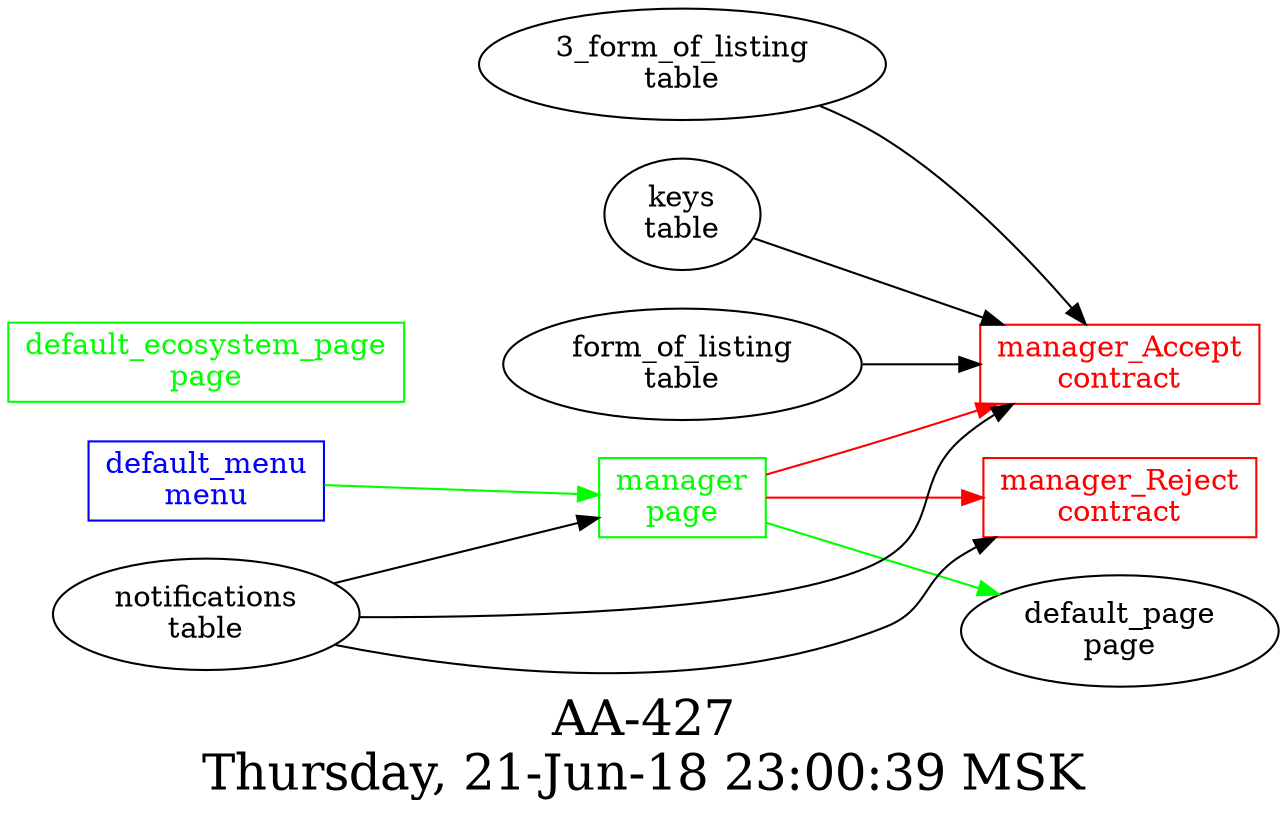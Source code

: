 digraph G {
graph [
  fontsize="24";
  label="AA-427\nThursday, 21-Jun-18 23:00:39 MSK";
  nojustify=true;
  ordering=out;
  rankdir=LR;
  size="30";
];
"default_menu\nmenu" -> "manager\npage"  [ color=green ]
"default_menu\nmenu" [color=blue, fontcolor=blue, group=menus, shape=record];
"default_ecosystem_page\npage" [color=green, fontcolor=green, group=pages, shape=record];
"manager\npage" -> "manager_Accept\ncontract"  [ color=red ]
"manager\npage" -> "manager_Reject\ncontract"  [ color=red ]
"notifications\ntable" -> "manager\npage"
"manager\npage" -> "default_page\npage"  [ color=green ]
"manager\npage" [color=green, fontcolor=green, group=pages, shape=record];
"3_form_of_listing\ntable" -> "manager_Accept\ncontract"
"notifications\ntable" -> "manager_Accept\ncontract"
"keys\ntable" -> "manager_Accept\ncontract"
"form_of_listing\ntable" -> "manager_Accept\ncontract"
"manager_Accept\ncontract" [color=red, fontcolor=red, group=contracts, shape=record];
"notifications\ntable" -> "manager_Reject\ncontract"
"manager_Reject\ncontract" [color=red, fontcolor=red, group=contracts, shape=record];
}
